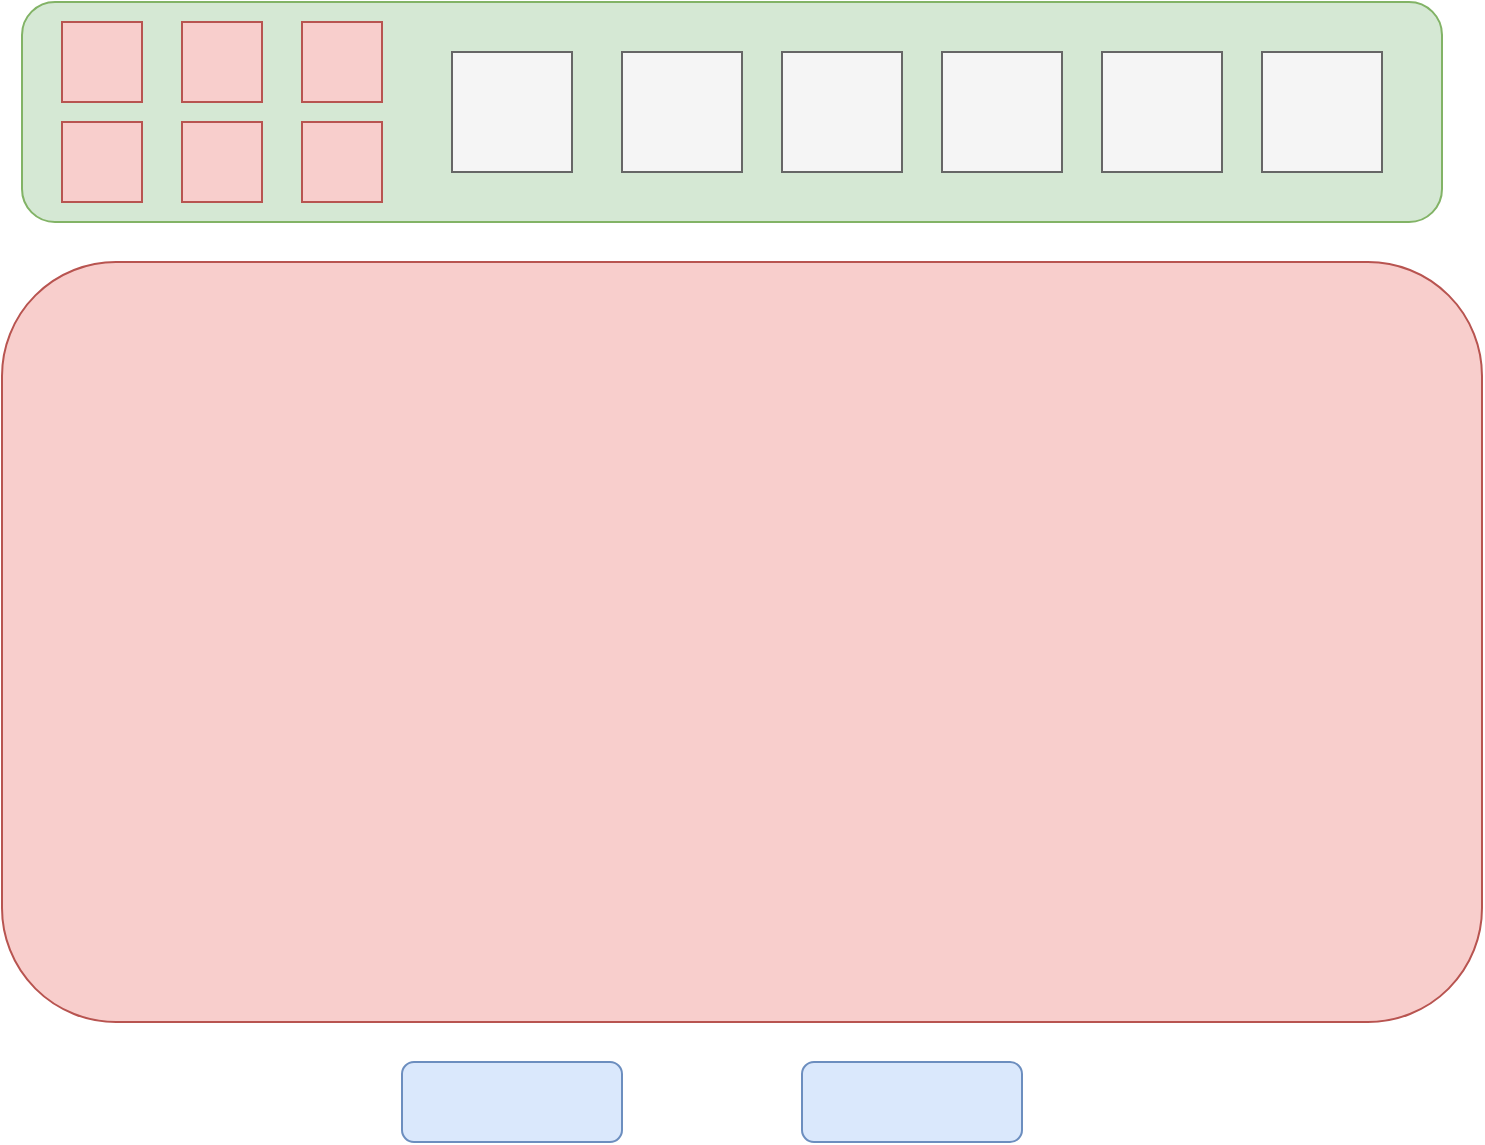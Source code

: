 <mxfile version="14.4.3" type="github">
  <diagram id="emf1cXpHoeCrfZ5avYqK" name="Page-1">
    <mxGraphModel dx="870" dy="595" grid="1" gridSize="10" guides="1" tooltips="1" connect="1" arrows="1" fold="1" page="1" pageScale="1" pageWidth="850" pageHeight="1100" math="0" shadow="0">
      <root>
        <mxCell id="0" />
        <mxCell id="1" parent="0" />
        <mxCell id="79b7ScUfphqhznqIADUB-1" value="" style="rounded=1;whiteSpace=wrap;html=1;fillColor=#f8cecc;strokeColor=#b85450;" vertex="1" parent="1">
          <mxGeometry x="50" y="160" width="740" height="380" as="geometry" />
        </mxCell>
        <mxCell id="79b7ScUfphqhznqIADUB-4" value="" style="rounded=1;whiteSpace=wrap;html=1;fillColor=#dae8fc;strokeColor=#6c8ebf;" vertex="1" parent="1">
          <mxGeometry x="250" y="560" width="110" height="40" as="geometry" />
        </mxCell>
        <mxCell id="79b7ScUfphqhznqIADUB-5" value="" style="rounded=1;whiteSpace=wrap;html=1;direction=west;fillColor=#d5e8d4;strokeColor=#82b366;" vertex="1" parent="1">
          <mxGeometry x="60" y="30" width="710" height="110" as="geometry" />
        </mxCell>
        <mxCell id="79b7ScUfphqhznqIADUB-8" value="" style="rounded=1;whiteSpace=wrap;html=1;fillColor=#dae8fc;strokeColor=#6c8ebf;" vertex="1" parent="1">
          <mxGeometry x="450" y="560" width="110" height="40" as="geometry" />
        </mxCell>
        <mxCell id="79b7ScUfphqhznqIADUB-10" value="" style="whiteSpace=wrap;html=1;aspect=fixed;fillColor=#f8cecc;strokeColor=#b85450;" vertex="1" parent="1">
          <mxGeometry x="80" y="40" width="40" height="40" as="geometry" />
        </mxCell>
        <mxCell id="79b7ScUfphqhznqIADUB-11" value="" style="whiteSpace=wrap;html=1;aspect=fixed;fillColor=#f8cecc;strokeColor=#b85450;" vertex="1" parent="1">
          <mxGeometry x="80" y="90" width="40" height="40" as="geometry" />
        </mxCell>
        <mxCell id="79b7ScUfphqhznqIADUB-12" value="" style="whiteSpace=wrap;html=1;aspect=fixed;fillColor=#f8cecc;strokeColor=#b85450;" vertex="1" parent="1">
          <mxGeometry x="140" y="40" width="40" height="40" as="geometry" />
        </mxCell>
        <mxCell id="79b7ScUfphqhznqIADUB-13" value="" style="whiteSpace=wrap;html=1;aspect=fixed;fillColor=#f8cecc;strokeColor=#b85450;" vertex="1" parent="1">
          <mxGeometry x="140" y="90" width="40" height="40" as="geometry" />
        </mxCell>
        <mxCell id="79b7ScUfphqhznqIADUB-14" value="" style="whiteSpace=wrap;html=1;aspect=fixed;fillColor=#f5f5f5;strokeColor=#666666;fontColor=#333333;" vertex="1" parent="1">
          <mxGeometry x="360" y="55" width="60" height="60" as="geometry" />
        </mxCell>
        <mxCell id="79b7ScUfphqhznqIADUB-15" value="" style="whiteSpace=wrap;html=1;aspect=fixed;fillColor=#f5f5f5;strokeColor=#666666;fontColor=#333333;" vertex="1" parent="1">
          <mxGeometry x="440" y="55" width="60" height="60" as="geometry" />
        </mxCell>
        <mxCell id="79b7ScUfphqhznqIADUB-16" value="" style="whiteSpace=wrap;html=1;aspect=fixed;fillColor=#f5f5f5;strokeColor=#666666;fontColor=#333333;" vertex="1" parent="1">
          <mxGeometry x="520" y="55" width="60" height="60" as="geometry" />
        </mxCell>
        <mxCell id="79b7ScUfphqhznqIADUB-17" value="" style="whiteSpace=wrap;html=1;aspect=fixed;fillColor=#f5f5f5;strokeColor=#666666;fontColor=#333333;" vertex="1" parent="1">
          <mxGeometry x="600" y="55" width="60" height="60" as="geometry" />
        </mxCell>
        <mxCell id="79b7ScUfphqhznqIADUB-18" value="" style="whiteSpace=wrap;html=1;aspect=fixed;fillColor=#f5f5f5;strokeColor=#666666;fontColor=#333333;" vertex="1" parent="1">
          <mxGeometry x="680" y="55" width="60" height="60" as="geometry" />
        </mxCell>
        <mxCell id="79b7ScUfphqhznqIADUB-19" value="" style="whiteSpace=wrap;html=1;aspect=fixed;fillColor=#f8cecc;strokeColor=#b85450;" vertex="1" parent="1">
          <mxGeometry x="200" y="40" width="40" height="40" as="geometry" />
        </mxCell>
        <mxCell id="79b7ScUfphqhznqIADUB-20" value="" style="whiteSpace=wrap;html=1;aspect=fixed;fillColor=#f8cecc;strokeColor=#b85450;" vertex="1" parent="1">
          <mxGeometry x="200" y="90" width="40" height="40" as="geometry" />
        </mxCell>
        <mxCell id="79b7ScUfphqhznqIADUB-21" value="" style="whiteSpace=wrap;html=1;aspect=fixed;fillColor=#f5f5f5;strokeColor=#666666;fontColor=#333333;" vertex="1" parent="1">
          <mxGeometry x="275" y="55" width="60" height="60" as="geometry" />
        </mxCell>
      </root>
    </mxGraphModel>
  </diagram>
</mxfile>
